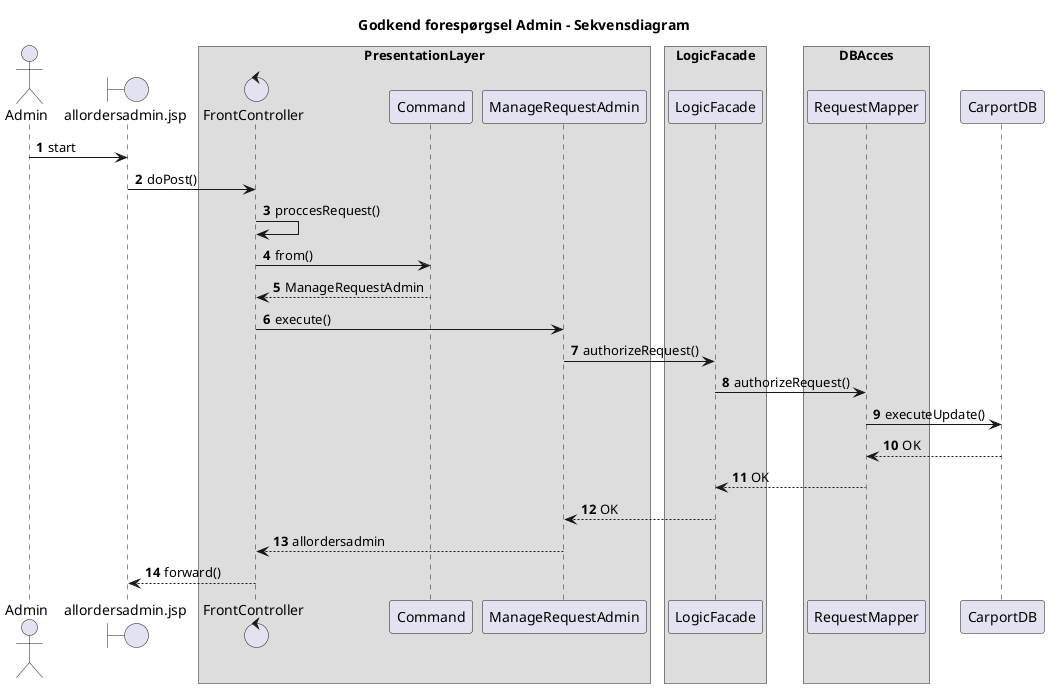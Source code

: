 @startuml
       autonumber
       title "Godkend forespørgsel Admin - Sekvensdiagram"

       actor Admin
       boundary allordersadmin.jsp
       Admin -> allordersadmin.jsp: start
       box PresentationLayer
       control FrontController
       allordersadmin.jsp -> FrontController: doPost()
       FrontController -> FrontController: proccesRequest()
       FrontController -> Command: from()
       Command --> FrontController: ManageRequestAdmin
       FrontController -> ManageRequestAdmin: execute()
       end box
       box LogicFacade
       ManageRequestAdmin -> LogicFacade: authorizeRequest()
       end box
       box DBAcces
       LogicFacade -> RequestMapper: authorizeRequest()
       end box
       RequestMapper -> CarportDB: executeUpdate()

       CarportDB --> RequestMapper: OK
       RequestMapper --> LogicFacade: OK
       LogicFacade --> ManageRequestAdmin: OK
       ManageRequestAdmin --> FrontController: allordersadmin
       FrontController --> allordersadmin.jsp: forward()
       database CarportDB




       @enduml
